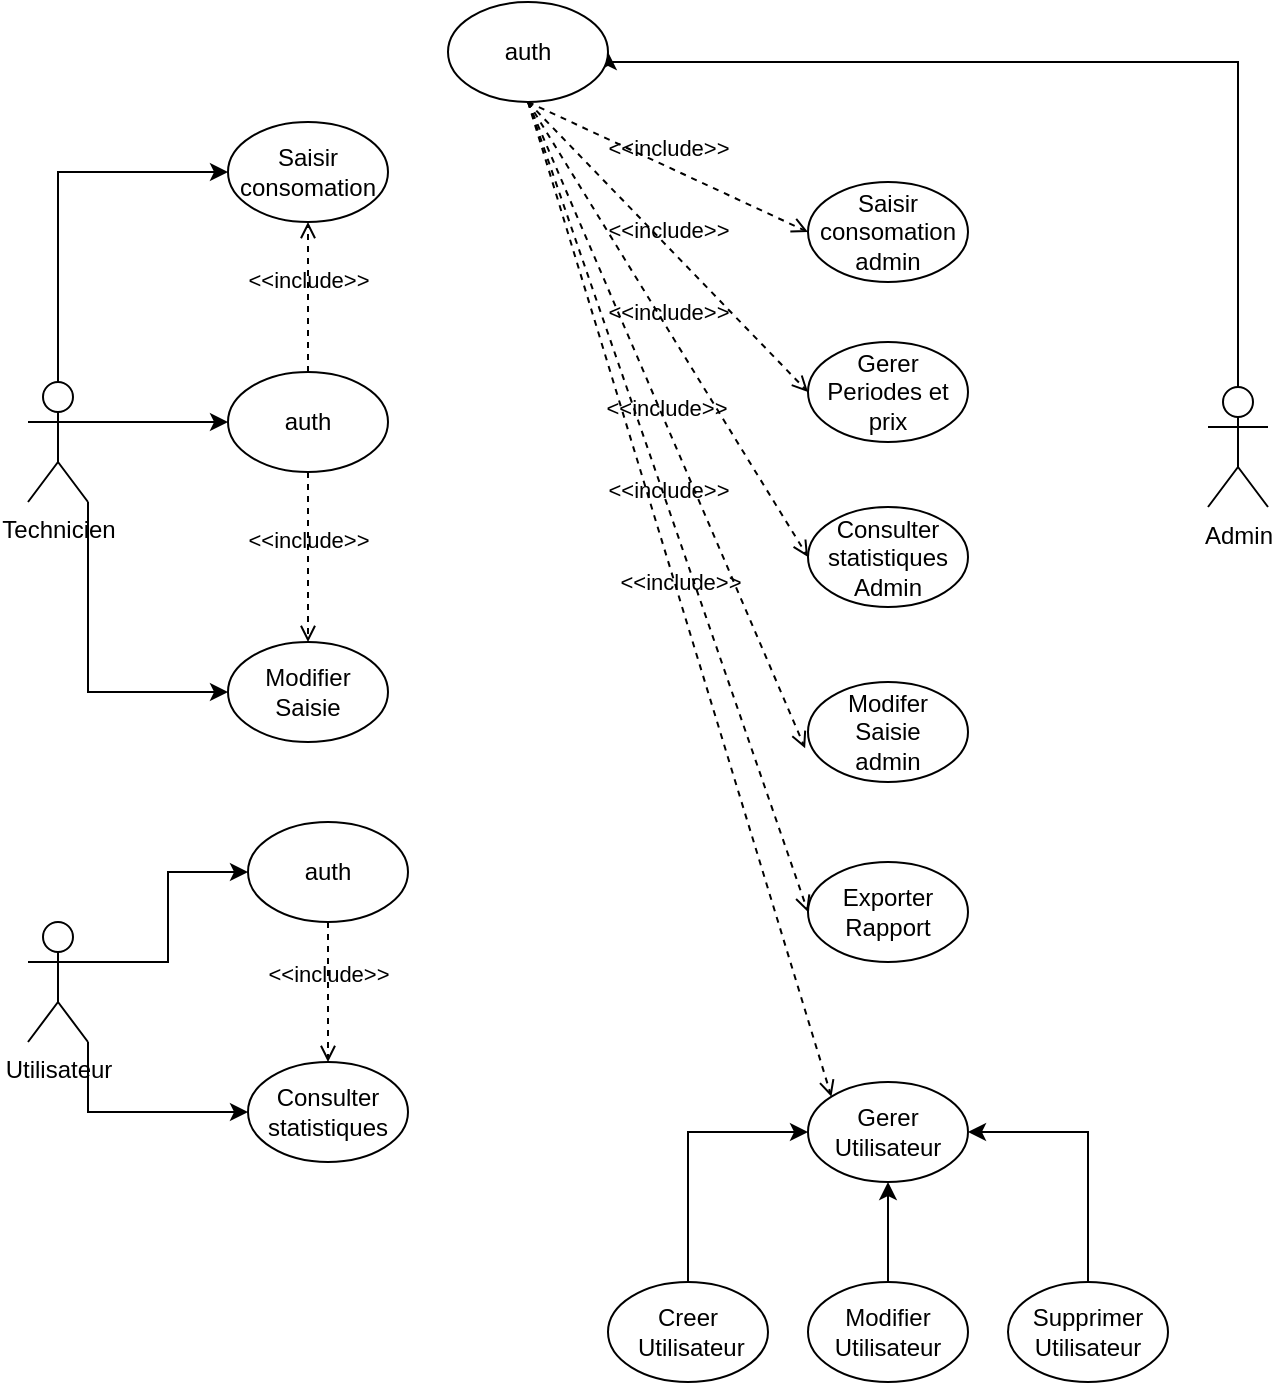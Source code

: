 <mxfile version="28.0.6">
  <diagram name="use_case" id="fMJ0F8llkvYSlPsCtb_I">
    <mxGraphModel dx="318" dy="920" grid="1" gridSize="10" guides="1" tooltips="1" connect="1" arrows="1" fold="1" page="1" pageScale="1" pageWidth="1400" pageHeight="850" math="0" shadow="0">
      <root>
        <mxCell id="0" />
        <mxCell id="1" parent="0" />
        <mxCell id="qKqtRNuWGOEyaz1-3S3j-5" style="edgeStyle=orthogonalEdgeStyle;rounded=0;orthogonalLoop=1;jettySize=auto;html=1;exitX=1;exitY=0.333;exitDx=0;exitDy=0;exitPerimeter=0;entryX=0;entryY=0.5;entryDx=0;entryDy=0;" parent="1" source="qKqtRNuWGOEyaz1-3S3j-1" target="qKqtRNuWGOEyaz1-3S3j-3" edge="1">
          <mxGeometry relative="1" as="geometry" />
        </mxCell>
        <mxCell id="qKqtRNuWGOEyaz1-3S3j-6" style="edgeStyle=orthogonalEdgeStyle;rounded=0;orthogonalLoop=1;jettySize=auto;html=1;exitX=1;exitY=1;exitDx=0;exitDy=0;exitPerimeter=0;entryX=0;entryY=0.5;entryDx=0;entryDy=0;" parent="1" source="qKqtRNuWGOEyaz1-3S3j-1" target="qKqtRNuWGOEyaz1-3S3j-4" edge="1">
          <mxGeometry relative="1" as="geometry" />
        </mxCell>
        <mxCell id="PAoX3o5EHXqlJZKn4egW-5" style="edgeStyle=orthogonalEdgeStyle;rounded=0;orthogonalLoop=1;jettySize=auto;html=1;exitX=0.5;exitY=0;exitDx=0;exitDy=0;exitPerimeter=0;entryX=0;entryY=0.5;entryDx=0;entryDy=0;" parent="1" source="qKqtRNuWGOEyaz1-3S3j-1" target="PAoX3o5EHXqlJZKn4egW-4" edge="1">
          <mxGeometry relative="1" as="geometry" />
        </mxCell>
        <mxCell id="qKqtRNuWGOEyaz1-3S3j-1" value="Technicien" style="shape=umlActor;verticalLabelPosition=bottom;verticalAlign=top;html=1;outlineConnect=0;" parent="1" vertex="1">
          <mxGeometry x="40" y="260" width="30" height="60" as="geometry" />
        </mxCell>
        <mxCell id="Uzjwu6fWjrmcTb8bUyvd-10" style="edgeStyle=orthogonalEdgeStyle;rounded=0;orthogonalLoop=1;jettySize=auto;html=1;exitX=0.5;exitY=0;exitDx=0;exitDy=0;exitPerimeter=0;entryX=1;entryY=0.5;entryDx=0;entryDy=0;" edge="1" parent="1" source="qKqtRNuWGOEyaz1-3S3j-2" target="Uzjwu6fWjrmcTb8bUyvd-4">
          <mxGeometry relative="1" as="geometry">
            <Array as="points">
              <mxPoint x="645" y="100" />
              <mxPoint x="330" y="100" />
            </Array>
          </mxGeometry>
        </mxCell>
        <mxCell id="qKqtRNuWGOEyaz1-3S3j-2" value="Admin" style="shape=umlActor;verticalLabelPosition=bottom;verticalAlign=top;html=1;outlineConnect=0;" parent="1" vertex="1">
          <mxGeometry x="630" y="262.5" width="30" height="60" as="geometry" />
        </mxCell>
        <mxCell id="qKqtRNuWGOEyaz1-3S3j-3" value="auth" style="ellipse;whiteSpace=wrap;html=1;" parent="1" vertex="1">
          <mxGeometry x="140" y="255" width="80" height="50" as="geometry" />
        </mxCell>
        <mxCell id="qKqtRNuWGOEyaz1-3S3j-4" value="Modifier&lt;br&gt;Saisie" style="ellipse;whiteSpace=wrap;html=1;" parent="1" vertex="1">
          <mxGeometry x="140" y="390" width="80" height="50" as="geometry" />
        </mxCell>
        <mxCell id="PAoX3o5EHXqlJZKn4egW-4" value="Saisir consomation" style="ellipse;whiteSpace=wrap;html=1;" parent="1" vertex="1">
          <mxGeometry x="140" y="130" width="80" height="50" as="geometry" />
        </mxCell>
        <mxCell id="PAoX3o5EHXqlJZKn4egW-8" value="&amp;lt;&amp;lt;include&amp;gt;&amp;gt;" style="html=1;verticalAlign=bottom;labelBackgroundColor=none;endArrow=open;endFill=0;dashed=1;rounded=0;entryX=0.5;entryY=1;entryDx=0;entryDy=0;exitX=0.5;exitY=0;exitDx=0;exitDy=0;" parent="1" source="qKqtRNuWGOEyaz1-3S3j-3" target="PAoX3o5EHXqlJZKn4egW-4" edge="1">
          <mxGeometry width="160" relative="1" as="geometry">
            <mxPoint x="260" y="470" as="sourcePoint" />
            <mxPoint x="420" y="470" as="targetPoint" />
          </mxGeometry>
        </mxCell>
        <mxCell id="PAoX3o5EHXqlJZKn4egW-9" value="&amp;lt;&amp;lt;include&amp;gt;&amp;gt;" style="html=1;verticalAlign=bottom;labelBackgroundColor=none;endArrow=open;endFill=0;dashed=1;rounded=0;exitX=0.5;exitY=1;exitDx=0;exitDy=0;entryX=0.5;entryY=0;entryDx=0;entryDy=0;" parent="1" source="qKqtRNuWGOEyaz1-3S3j-3" target="qKqtRNuWGOEyaz1-3S3j-4" edge="1">
          <mxGeometry width="160" relative="1" as="geometry">
            <mxPoint x="179.41" y="385" as="sourcePoint" />
            <mxPoint x="290" y="350" as="targetPoint" />
          </mxGeometry>
        </mxCell>
        <mxCell id="Uzjwu6fWjrmcTb8bUyvd-1" style="edgeStyle=orthogonalEdgeStyle;rounded=0;orthogonalLoop=1;jettySize=auto;html=1;exitX=1;exitY=0.333;exitDx=0;exitDy=0;exitPerimeter=0;entryX=0;entryY=0.5;entryDx=0;entryDy=0;" edge="1" parent="1" source="PAoX3o5EHXqlJZKn4egW-10" target="PAoX3o5EHXqlJZKn4egW-11">
          <mxGeometry relative="1" as="geometry" />
        </mxCell>
        <mxCell id="PAoX3o5EHXqlJZKn4egW-10" value="Utilisateur" style="shape=umlActor;verticalLabelPosition=bottom;verticalAlign=top;html=1;outlineConnect=0;" parent="1" vertex="1">
          <mxGeometry x="40" y="530" width="30" height="60" as="geometry" />
        </mxCell>
        <mxCell id="PAoX3o5EHXqlJZKn4egW-11" value="auth" style="ellipse;whiteSpace=wrap;html=1;" parent="1" vertex="1">
          <mxGeometry x="150" y="480" width="80" height="50" as="geometry" />
        </mxCell>
        <mxCell id="PAoX3o5EHXqlJZKn4egW-12" value="Consulter statistiques" style="ellipse;whiteSpace=wrap;html=1;" parent="1" vertex="1">
          <mxGeometry x="150" y="600" width="80" height="50" as="geometry" />
        </mxCell>
        <mxCell id="Uzjwu6fWjrmcTb8bUyvd-2" style="edgeStyle=orthogonalEdgeStyle;rounded=0;orthogonalLoop=1;jettySize=auto;html=1;exitX=1;exitY=1;exitDx=0;exitDy=0;exitPerimeter=0;entryX=0;entryY=0.5;entryDx=0;entryDy=0;" edge="1" parent="1" source="PAoX3o5EHXqlJZKn4egW-10" target="PAoX3o5EHXqlJZKn4egW-12">
          <mxGeometry relative="1" as="geometry" />
        </mxCell>
        <mxCell id="Uzjwu6fWjrmcTb8bUyvd-3" value="&amp;lt;&amp;lt;include&amp;gt;&amp;gt;" style="html=1;verticalAlign=bottom;labelBackgroundColor=none;endArrow=open;endFill=0;dashed=1;rounded=0;exitX=0.5;exitY=1;exitDx=0;exitDy=0;" edge="1" parent="1" source="PAoX3o5EHXqlJZKn4egW-11" target="PAoX3o5EHXqlJZKn4egW-12">
          <mxGeometry width="160" relative="1" as="geometry">
            <mxPoint x="50" y="450" as="sourcePoint" />
            <mxPoint x="210" y="450" as="targetPoint" />
          </mxGeometry>
        </mxCell>
        <mxCell id="Uzjwu6fWjrmcTb8bUyvd-4" value="auth" style="ellipse;whiteSpace=wrap;html=1;" vertex="1" parent="1">
          <mxGeometry x="250" y="70" width="80" height="50" as="geometry" />
        </mxCell>
        <mxCell id="Uzjwu6fWjrmcTb8bUyvd-15" value="Gerer Periodes et prix" style="ellipse;whiteSpace=wrap;html=1;" vertex="1" parent="1">
          <mxGeometry x="430" y="240" width="80" height="50" as="geometry" />
        </mxCell>
        <mxCell id="Uzjwu6fWjrmcTb8bUyvd-16" value="Consulter statistiques&lt;br&gt;Admin" style="ellipse;whiteSpace=wrap;html=1;" vertex="1" parent="1">
          <mxGeometry x="430" y="322.5" width="80" height="50" as="geometry" />
        </mxCell>
        <mxCell id="Uzjwu6fWjrmcTb8bUyvd-17" value="Saisir consomation&lt;br&gt;admin" style="ellipse;whiteSpace=wrap;html=1;" vertex="1" parent="1">
          <mxGeometry x="430" y="160" width="80" height="50" as="geometry" />
        </mxCell>
        <mxCell id="Uzjwu6fWjrmcTb8bUyvd-19" value="Modifer&lt;br&gt;Saisie&lt;br&gt;admin" style="ellipse;whiteSpace=wrap;html=1;" vertex="1" parent="1">
          <mxGeometry x="430" y="410" width="80" height="50" as="geometry" />
        </mxCell>
        <mxCell id="Uzjwu6fWjrmcTb8bUyvd-20" value="Exporter&lt;br&gt;Rapport" style="ellipse;whiteSpace=wrap;html=1;" vertex="1" parent="1">
          <mxGeometry x="430" y="500" width="80" height="50" as="geometry" />
        </mxCell>
        <mxCell id="Uzjwu6fWjrmcTb8bUyvd-21" value="Gerer&lt;br&gt;Utilisateur" style="ellipse;whiteSpace=wrap;html=1;" vertex="1" parent="1">
          <mxGeometry x="430" y="610" width="80" height="50" as="geometry" />
        </mxCell>
        <mxCell id="Uzjwu6fWjrmcTb8bUyvd-28" style="edgeStyle=orthogonalEdgeStyle;rounded=0;orthogonalLoop=1;jettySize=auto;html=1;exitX=0.5;exitY=0;exitDx=0;exitDy=0;entryX=1;entryY=0.5;entryDx=0;entryDy=0;" edge="1" parent="1" source="Uzjwu6fWjrmcTb8bUyvd-24" target="Uzjwu6fWjrmcTb8bUyvd-21">
          <mxGeometry relative="1" as="geometry" />
        </mxCell>
        <mxCell id="Uzjwu6fWjrmcTb8bUyvd-24" value="Supprimer&lt;br&gt;Utilisateur" style="ellipse;whiteSpace=wrap;html=1;" vertex="1" parent="1">
          <mxGeometry x="530" y="710" width="80" height="50" as="geometry" />
        </mxCell>
        <mxCell id="Uzjwu6fWjrmcTb8bUyvd-29" style="edgeStyle=orthogonalEdgeStyle;rounded=0;orthogonalLoop=1;jettySize=auto;html=1;exitX=0.5;exitY=0;exitDx=0;exitDy=0;entryX=0.5;entryY=1;entryDx=0;entryDy=0;" edge="1" parent="1" source="Uzjwu6fWjrmcTb8bUyvd-25" target="Uzjwu6fWjrmcTb8bUyvd-21">
          <mxGeometry relative="1" as="geometry" />
        </mxCell>
        <mxCell id="Uzjwu6fWjrmcTb8bUyvd-25" value="Modifier&lt;br&gt;Utilisateur" style="ellipse;whiteSpace=wrap;html=1;" vertex="1" parent="1">
          <mxGeometry x="430" y="710" width="80" height="50" as="geometry" />
        </mxCell>
        <mxCell id="Uzjwu6fWjrmcTb8bUyvd-30" style="edgeStyle=orthogonalEdgeStyle;rounded=0;orthogonalLoop=1;jettySize=auto;html=1;exitX=0.5;exitY=0;exitDx=0;exitDy=0;entryX=0;entryY=0.5;entryDx=0;entryDy=0;" edge="1" parent="1" source="Uzjwu6fWjrmcTb8bUyvd-26" target="Uzjwu6fWjrmcTb8bUyvd-21">
          <mxGeometry relative="1" as="geometry" />
        </mxCell>
        <mxCell id="Uzjwu6fWjrmcTb8bUyvd-26" value="Creer&lt;div&gt;&lt;span style=&quot;background-color: transparent; color: light-dark(rgb(0, 0, 0), rgb(255, 255, 255));&quot;&gt;&amp;nbsp;Utilisateur&lt;/span&gt;&lt;/div&gt;" style="ellipse;whiteSpace=wrap;html=1;" vertex="1" parent="1">
          <mxGeometry x="330" y="710" width="80" height="50" as="geometry" />
        </mxCell>
        <mxCell id="Uzjwu6fWjrmcTb8bUyvd-32" value="&amp;lt;&amp;lt;include&amp;gt;&amp;gt;" style="html=1;verticalAlign=bottom;labelBackgroundColor=none;endArrow=open;endFill=0;dashed=1;rounded=0;exitX=0.5;exitY=1;exitDx=0;exitDy=0;entryX=0;entryY=0.5;entryDx=0;entryDy=0;" edge="1" parent="1" source="Uzjwu6fWjrmcTb8bUyvd-4" target="Uzjwu6fWjrmcTb8bUyvd-17">
          <mxGeometry width="160" relative="1" as="geometry">
            <mxPoint x="300" y="470" as="sourcePoint" />
            <mxPoint x="460" y="470" as="targetPoint" />
          </mxGeometry>
        </mxCell>
        <mxCell id="Uzjwu6fWjrmcTb8bUyvd-33" value="&amp;lt;&amp;lt;include&amp;gt;&amp;gt;" style="html=1;verticalAlign=bottom;labelBackgroundColor=none;endArrow=open;endFill=0;dashed=1;rounded=0;exitX=0.5;exitY=1;exitDx=0;exitDy=0;entryX=0;entryY=0.5;entryDx=0;entryDy=0;" edge="1" parent="1" source="Uzjwu6fWjrmcTb8bUyvd-4" target="Uzjwu6fWjrmcTb8bUyvd-15">
          <mxGeometry width="160" relative="1" as="geometry">
            <mxPoint x="310" y="260" as="sourcePoint" />
            <mxPoint x="400" y="320" as="targetPoint" />
          </mxGeometry>
        </mxCell>
        <mxCell id="Uzjwu6fWjrmcTb8bUyvd-34" value="&amp;lt;&amp;lt;include&amp;gt;&amp;gt;" style="html=1;verticalAlign=bottom;labelBackgroundColor=none;endArrow=open;endFill=0;dashed=1;rounded=0;entryX=0;entryY=0.5;entryDx=0;entryDy=0;exitX=0.5;exitY=1;exitDx=0;exitDy=0;" edge="1" parent="1" source="Uzjwu6fWjrmcTb8bUyvd-4" target="Uzjwu6fWjrmcTb8bUyvd-16">
          <mxGeometry width="160" relative="1" as="geometry">
            <mxPoint x="340" y="130" as="sourcePoint" />
            <mxPoint x="420" y="430" as="targetPoint" />
          </mxGeometry>
        </mxCell>
        <mxCell id="Uzjwu6fWjrmcTb8bUyvd-35" value="&amp;lt;&amp;lt;include&amp;gt;&amp;gt;" style="html=1;verticalAlign=bottom;labelBackgroundColor=none;endArrow=open;endFill=0;dashed=1;rounded=0;entryX=-0.018;entryY=0.663;entryDx=0;entryDy=0;exitX=0.5;exitY=1;exitDx=0;exitDy=0;entryPerimeter=0;" edge="1" parent="1" source="Uzjwu6fWjrmcTb8bUyvd-4" target="Uzjwu6fWjrmcTb8bUyvd-19">
          <mxGeometry width="160" relative="1" as="geometry">
            <mxPoint x="320" y="310" as="sourcePoint" />
            <mxPoint x="410" y="528" as="targetPoint" />
          </mxGeometry>
        </mxCell>
        <mxCell id="Uzjwu6fWjrmcTb8bUyvd-36" value="&amp;lt;&amp;lt;include&amp;gt;&amp;gt;" style="html=1;verticalAlign=bottom;labelBackgroundColor=none;endArrow=open;endFill=0;dashed=1;rounded=0;entryX=0;entryY=0.5;entryDx=0;entryDy=0;exitX=0.5;exitY=1;exitDx=0;exitDy=0;" edge="1" parent="1" source="Uzjwu6fWjrmcTb8bUyvd-4" target="Uzjwu6fWjrmcTb8bUyvd-20">
          <mxGeometry width="160" relative="1" as="geometry">
            <mxPoint x="300" y="480" as="sourcePoint" />
            <mxPoint x="389" y="798" as="targetPoint" />
          </mxGeometry>
        </mxCell>
        <mxCell id="Uzjwu6fWjrmcTb8bUyvd-37" value="&amp;lt;&amp;lt;include&amp;gt;&amp;gt;" style="html=1;verticalAlign=bottom;labelBackgroundColor=none;endArrow=open;endFill=0;dashed=1;rounded=0;entryX=0;entryY=0;entryDx=0;entryDy=0;exitX=0.5;exitY=1;exitDx=0;exitDy=0;" edge="1" parent="1" source="Uzjwu6fWjrmcTb8bUyvd-4" target="Uzjwu6fWjrmcTb8bUyvd-21">
          <mxGeometry width="160" relative="1" as="geometry">
            <mxPoint x="290" y="120" as="sourcePoint" />
            <mxPoint x="520" y="795" as="targetPoint" />
          </mxGeometry>
        </mxCell>
      </root>
    </mxGraphModel>
  </diagram>
</mxfile>
